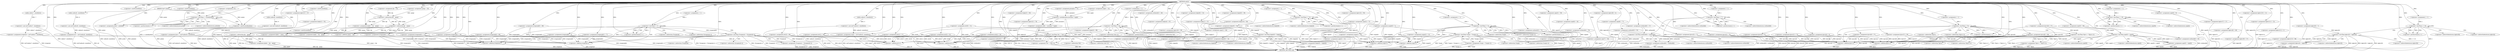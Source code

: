 digraph adiclr {  
"7747632510958171688" [label = "(METHOD,adiclr)" ]
"7747632510958172350" [label = "(METHOD_RETURN,void)" ]
"7747632510958171689" [label = "(PARAM,char* judulz)" ]
"7747632510958171696" [label = "(<operator>.assignment,lcwgenuk = (int*)calloc(7, sizeof(int)))" ]
"7747632510958171698" [label = "(<operator>.cast,(int*)calloc(7, sizeof(int)))" ]
"7747632510958171700" [label = "(calloc,calloc(7, sizeof(int)))" ]
"7747632510958171702" [label = "(<operator>.sizeOf,sizeof(int))" ]
"7747632510958171706" [label = "(<operator>.assignment,lcwgenuk[0] = 69)" ]
"7747632510958171711" [label = "(<operator>.assignment,elv = (int*)calloc(6, sizeof(int)))" ]
"7747632510958171713" [label = "(<operator>.cast,(int*)calloc(6, sizeof(int)))" ]
"7747632510958171715" [label = "(calloc,calloc(6, sizeof(int)))" ]
"7747632510958171717" [label = "(<operator>.sizeOf,sizeof(int))" ]
"7747632510958171719" [label = "(<operator>.assignment,elv[0] = 21)" ]
"7747632510958171725" [label = "(<operator>.assignment,i=0)" ]
"7747632510958171728" [label = "(<operator>.lessThan,i < sizeof(judulz))" ]
"7747632510958171730" [label = "(<operator>.sizeOf,sizeof(judulz))" ]
"7747632510958171732" [label = "(<operator>.postIncrement,i++)" ]
"7747632510958171735" [label = "(<operator>.assignment,jrsi[i] = judulz[i])" ]
"7747632510958171742" [label = "(<operator>.assignment,bjzvs = (int*)calloc(9, sizeof(int)))" ]
"7747632510958171744" [label = "(<operator>.cast,(int*)calloc(9, sizeof(int)))" ]
"7747632510958171746" [label = "(calloc,calloc(9, sizeof(int)))" ]
"7747632510958171748" [label = "(<operator>.sizeOf,sizeof(int))" ]
"7747632510958171750" [label = "(<operator>.assignment,cqm[0] = 60)" ]
"7747632510958171756" [label = "(<operator>.assignment,jnsytpwz = 72)" ]
"7747632510958171759" [label = "(<operator>.assignment,elv[1] = 85)" ]
"7747632510958171764" [label = "(<operator>.assignment,lcwgenuk[1] = 44)" ]
"7747632510958171769" [label = "(<operator>.assignment,lcwgenuk[2] = 57)" ]
"7747632510958171776" [label = "(<operator>.assignment,wyllmcb[0] = 57)" ]
"7747632510958171782" [label = "(<operator>.assignment,iky = 55)" ]
"7747632510958171786" [label = "(<operator>.assignment,fzqby[0] = 30)" ]
"7747632510958171792" [label = "(<operator>.assignment,spnqr = 26)" ]
"7747632510958171795" [label = "(<operator>.assignment,bgbcv[0] = 7)" ]
"7747632510958171801" [label = "(<operator>.assignment,lcwgenuk[3] = 91)" ]
"7747632510958171806" [label = "(<operator>.assignment,bgbcv[1] = 47)" ]
"7747632510958171811" [label = "(<operator>.assignment,fzqby[1] = 91)" ]
"7747632510958171816" [label = "(<operator>.assignment,xuqio = (int*)calloc(3, sizeof(int)))" ]
"7747632510958171818" [label = "(<operator>.cast,(int*)calloc(3, sizeof(int)))" ]
"7747632510958171820" [label = "(calloc,calloc(3, sizeof(int)))" ]
"7747632510958171822" [label = "(<operator>.sizeOf,sizeof(int))" ]
"7747632510958171824" [label = "(<operator>.assignment,elv[2] = 17)" ]
"7747632510958171829" [label = "(<operator>.assignment,lcwgenuk[4] = 60)" ]
"7747632510958171834" [label = "(<operator>.assignment,lcwgenuk[5] = 77)" ]
"7747632510958171839" [label = "(<operator>.assignment,elv[3] = 80)" ]
"7747632510958171844" [label = "(<operator>.assignment,bjzvs[0] = 57)" ]
"7747632510958171849" [label = "(<operator>.assignment,bjlafo = iky - spnqr)" ]
"7747632510958171851" [label = "(<operator>.subtraction,iky - spnqr)" ]
"7747632510958171854" [label = "(<operator>.assignment,xuqio[0] = 7)" ]
"7747632510958171859" [label = "(<operator>.assignment,bjlafo = iky - spnqr)" ]
"7747632510958171861" [label = "(<operator>.subtraction,iky - spnqr)" ]
"7747632510958171864" [label = "(<operator>.assignment,wyllmcb[1] = 28)" ]
"7747632510958171869" [label = "(<operator>.assignment,fzqby[2] = 83)" ]
"7747632510958171874" [label = "(<operator>.assignment,bgbcv[2] = 79)" ]
"7747632510958171880" [label = "(<operator>.assignment,mgds = 14)" ]
"7747632510958171883" [label = "(<operator>.assignment,fzqby[3] = 86)" ]
"7747632510958171888" [label = "(<operator>.assignment,bjzvs[1] = 73)" ]
"7747632510958171893" [label = "(<operator>.assignment,bgbcv[3] = 40)" ]
"7747632510958171898" [label = "(<operator>.assignment,wyllmcb[2] = 40)" ]
"7747632510958171903" [label = "(<operator>.assignment,elv[4] = 18)" ]
"7747632510958171908" [label = "(<operator>.assignment,fzqby[4] = 87)" ]
"7747632510958171913" [label = "(<operator>.assignment,bgbcv[4] = 58)" ]
"7747632510958171918" [label = "(<operator>.assignment,bjzvs[2] = 6)" ]
"7747632510958171923" [label = "(<operator>.assignment,fzqby[5] = 30)" ]
"7747632510958171928" [label = "(<operator>.assignment,fzqby[6] = 55)" ]
"7747632510958171933" [label = "(<operator>.assignment,fzqby[7] = 37)" ]
"7747632510958171938" [label = "(<operator>.assignment,cqm[1] = 80)" ]
"7747632510958171943" [label = "(<operator>.assignment,xuqio[1] = 92)" ]
"7747632510958171948" [label = "(<operator>.assignment,lcwgenuk[6] = 4)" ]
"7747632510958171953" [label = "(<operator>.assignment,fzqby[8] = 16)" ]
"7747632510958171958" [label = "(<operator>.assignment,bjlafo = spnqr + iky)" ]
"7747632510958171960" [label = "(<operator>.addition,spnqr + iky)" ]
"7747632510958171963" [label = "(<operator>.assignment,fzqby[9] = 59)" ]
"7747632510958171970" [label = "(<operator>.assignment,i = 1)" ]
"7747632510958171973" [label = "(<operator>.lessThan,i < 7)" ]
"7747632510958171976" [label = "(<operator>.postIncrement,i++)" ]
"7747632510958171980" [label = "(<operator>.lessThan,*lcwgenuk < *(lcwgenuk+i))" ]
"7747632510958171984" [label = "(<operator>.addition,lcwgenuk+i)" ]
"7747632510958171988" [label = "(<operator>.assignment,*lcwgenuk = *(lcwgenuk+i))" ]
"7747632510958171992" [label = "(<operator>.addition,lcwgenuk+i)" ]
"7747632510958171995" [label = "(<operator>.assignment,fzqby[10] = 84)" ]
"7747632510958172000" [label = "(<operator>.assignment,elv[5] = 41)" ]
"7747632510958172005" [label = "(<operator>.assignment,bjzvs[3] = 77)" ]
"7747632510958172010" [label = "(<operator>.assignment,fzqby[11] = 83)" ]
"7747632510958172017" [label = "(<operator>.assignment,i = 1)" ]
"7747632510958172020" [label = "(<operator>.lessThan,i < 12)" ]
"7747632510958172023" [label = "(<operator>.postIncrement,i++)" ]
"7747632510958172027" [label = "(<operator>.lessThan,fzqby[0] < fzqby[i])" ]
"7747632510958172035" [label = "(<operator>.assignment,fzqby[0] = fzqby[i])" ]
"7747632510958172042" [label = "(<operator>.assignment,cqm[2] = 21)" ]
"7747632510958172049" [label = "(<operator>.assignment,i = 1)" ]
"7747632510958172052" [label = "(<operator>.lessThan,i < 6)" ]
"7747632510958172055" [label = "(<operator>.postIncrement,i++)" ]
"7747632510958172059" [label = "(<operator>.lessThan,*elv < *(elv+i))" ]
"7747632510958172063" [label = "(<operator>.addition,elv+i)" ]
"7747632510958172067" [label = "(<operator>.assignment,*elv = *(elv+i))" ]
"7747632510958172071" [label = "(<operator>.addition,elv+i)" ]
"7747632510958172074" [label = "(<operator>.assignment,bgbcv[5] = 95)" ]
"7747632510958172079" [label = "(<operator>.assignment,cqm[3] = 72)" ]
"7747632510958172084" [label = "(<operator>.assignment,xuqio[2] = 15)" ]
"7747632510958172090" [label = "(<operator>.assignment,bjlafo = iky - spnqr)" ]
"7747632510958172092" [label = "(<operator>.subtraction,iky - spnqr)" ]
"7747632510958172095" [label = "(<operator>.assignment,wyllmcb[3] = 72)" ]
"7747632510958172100" [label = "(<operator>.assignment,cqm[4] = 92)" ]
"7747632510958172105" [label = "(<operator>.assignment,iefbs = jnsytpwz * mgds)" ]
"7747632510958172107" [label = "(<operator>.multiplication,jnsytpwz * mgds)" ]
"7747632510958172110" [label = "(<operator>.assignment,cqm[5] = 39)" ]
"7747632510958172115" [label = "(<operator>.assignment,cqm[6] = 16)" ]
"7747632510958172120" [label = "(<operator>.assignment,wyllmcb[4] = 76)" ]
"7747632510958172127" [label = "(<operator>.assignment,i = 1)" ]
"7747632510958172130" [label = "(<operator>.lessThan,i < 3)" ]
"7747632510958172133" [label = "(<operator>.postIncrement,i++)" ]
"7747632510958172137" [label = "(<operator>.lessThan,*xuqio < *(xuqio+i))" ]
"7747632510958172141" [label = "(<operator>.addition,xuqio+i)" ]
"7747632510958172145" [label = "(<operator>.assignment,*xuqio = *(xuqio+i))" ]
"7747632510958172149" [label = "(<operator>.addition,xuqio+i)" ]
"7747632510958172152" [label = "(<operator>.assignment,bjzvs[4] = 4)" ]
"7747632510958172157" [label = "(<operator>.assignment,cqm[7] = 36)" ]
"7747632510958172162" [label = "(<operator>.assignment,bgbcv[6] = 4)" ]
"7747632510958172167" [label = "(<operator>.assignment,cqm[8] = 77)" ]
"7747632510958172172" [label = "(<operator>.assignment,wyllmcb[5] = 35)" ]
"7747632510958172177" [label = "(<operator>.assignment,bjzvs[5] = 70)" ]
"7747632510958172182" [label = "(<operator>.assignment,wyllmcb[6] = 20)" ]
"7747632510958172187" [label = "(<operator>.assignment,cqm[9] = 8)" ]
"7747632510958172192" [label = "(<operator>.assignment,bjzvs[6] = 27)" ]
"7747632510958172197" [label = "(<operator>.assignment,bjzvs[7] = 30)" ]
"7747632510958172204" [label = "(<operator>.assignment,i = 1)" ]
"7747632510958172207" [label = "(<operator>.lessThan,i < 7)" ]
"7747632510958172210" [label = "(<operator>.postIncrement,i++)" ]
"7747632510958172214" [label = "(<operator>.lessThan,wyllmcb[0] < wyllmcb[i])" ]
"7747632510958172222" [label = "(<operator>.assignment,wyllmcb[0] = wyllmcb[i])" ]
"7747632510958172229" [label = "(<operator>.assignment,bgbcv[7] = 17)" ]
"7747632510958172234" [label = "(<operator>.assignment,bjzvs[8] = 69)" ]
"7747632510958172241" [label = "(<operator>.assignment,i = 1)" ]
"7747632510958172244" [label = "(<operator>.lessThan,i < 10)" ]
"7747632510958172247" [label = "(<operator>.postIncrement,i++)" ]
"7747632510958172251" [label = "(<operator>.lessThan,cqm[0] < cqm[i])" ]
"7747632510958172259" [label = "(<operator>.assignment,cqm[0] = cqm[i])" ]
"7747632510958172266" [label = "(<operator>.assignment,bgbcv[8] = 49)" ]
"7747632510958172271" [label = "(<operator>.assignment,bgbcv[9] = 57)" ]
"7747632510958172276" [label = "(<operator>.assignment,bgbcv[10] = 11)" ]
"7747632510958172281" [label = "(<operator>.assignment,bgbcv[11] = 22)" ]
"7747632510958172286" [label = "(<operator>.assignment,bgbcv[12] = 2)" ]
"7747632510958172293" [label = "(<operator>.assignment,i = 1)" ]
"7747632510958172296" [label = "(<operator>.lessThan,i < 9)" ]
"7747632510958172299" [label = "(<operator>.postIncrement,i++)" ]
"7747632510958172303" [label = "(<operator>.lessThan,*bjzvs < *(bjzvs+i))" ]
"7747632510958172307" [label = "(<operator>.addition,bjzvs+i)" ]
"7747632510958172311" [label = "(<operator>.assignment,*bjzvs = *(bjzvs+i))" ]
"7747632510958172315" [label = "(<operator>.addition,bjzvs+i)" ]
"7747632510958172318" [label = "(<operator>.assignment,bgbcv[13] = 98)" ]
"7747632510958172325" [label = "(<operator>.assignment,i = 1)" ]
"7747632510958172328" [label = "(<operator>.lessThan,i < 14)" ]
"7747632510958172331" [label = "(<operator>.postIncrement,i++)" ]
"7747632510958172335" [label = "(<operator>.lessThan,bgbcv[0] < bgbcv[i])" ]
"7747632510958172343" [label = "(<operator>.assignment,bgbcv[0] = bgbcv[i])" ]
"7747632510958171736" [label = "(<operator>.indirectIndexAccess,jrsi[i])" ]
"7747632510958171739" [label = "(<operator>.indirectIndexAccess,judulz[i])" ]
"7747632510958171981" [label = "(<operator>.indirection,*lcwgenuk)" ]
"7747632510958171983" [label = "(<operator>.indirection,*(lcwgenuk+i))" ]
"7747632510958171989" [label = "(<operator>.indirection,*lcwgenuk)" ]
"7747632510958171991" [label = "(<operator>.indirection,*(lcwgenuk+i))" ]
"7747632510958172028" [label = "(<operator>.indirectIndexAccess,fzqby[0])" ]
"7747632510958172031" [label = "(<operator>.indirectIndexAccess,fzqby[i])" ]
"7747632510958172036" [label = "(<operator>.indirectIndexAccess,fzqby[0])" ]
"7747632510958172039" [label = "(<operator>.indirectIndexAccess,fzqby[i])" ]
"7747632510958172060" [label = "(<operator>.indirection,*elv)" ]
"7747632510958172062" [label = "(<operator>.indirection,*(elv+i))" ]
"7747632510958172068" [label = "(<operator>.indirection,*elv)" ]
"7747632510958172070" [label = "(<operator>.indirection,*(elv+i))" ]
"7747632510958172138" [label = "(<operator>.indirection,*xuqio)" ]
"7747632510958172140" [label = "(<operator>.indirection,*(xuqio+i))" ]
"7747632510958172146" [label = "(<operator>.indirection,*xuqio)" ]
"7747632510958172148" [label = "(<operator>.indirection,*(xuqio+i))" ]
"7747632510958172215" [label = "(<operator>.indirectIndexAccess,wyllmcb[0])" ]
"7747632510958172218" [label = "(<operator>.indirectIndexAccess,wyllmcb[i])" ]
"7747632510958172223" [label = "(<operator>.indirectIndexAccess,wyllmcb[0])" ]
"7747632510958172226" [label = "(<operator>.indirectIndexAccess,wyllmcb[i])" ]
"7747632510958172252" [label = "(<operator>.indirectIndexAccess,cqm[0])" ]
"7747632510958172255" [label = "(<operator>.indirectIndexAccess,cqm[i])" ]
"7747632510958172260" [label = "(<operator>.indirectIndexAccess,cqm[0])" ]
"7747632510958172263" [label = "(<operator>.indirectIndexAccess,cqm[i])" ]
"7747632510958172304" [label = "(<operator>.indirection,*bjzvs)" ]
"7747632510958172306" [label = "(<operator>.indirection,*(bjzvs+i))" ]
"7747632510958172312" [label = "(<operator>.indirection,*bjzvs)" ]
"7747632510958172314" [label = "(<operator>.indirection,*(bjzvs+i))" ]
"7747632510958172336" [label = "(<operator>.indirectIndexAccess,bgbcv[0])" ]
"7747632510958172339" [label = "(<operator>.indirectIndexAccess,bgbcv[i])" ]
"7747632510958172344" [label = "(<operator>.indirectIndexAccess,bgbcv[0])" ]
"7747632510958172347" [label = "(<operator>.indirectIndexAccess,bgbcv[i])" ]
  "7747632510958172343" -> "7747632510958172350"  [ label = "DDG: bgbcv[0]"] 
  "7747632510958171730" -> "7747632510958172350"  [ label = "DDG: judulz"] 
  "7747632510958172090" -> "7747632510958172350"  [ label = "DDG: bjlafo"] 
  "7747632510958171735" -> "7747632510958172350"  [ label = "DDG: jrsi[i]"] 
  "7747632510958171984" -> "7747632510958172350"  [ label = "DDG: lcwgenuk"] 
  "7747632510958172067" -> "7747632510958172350"  [ label = "DDG: *(elv+i)"] 
  "7747632510958171908" -> "7747632510958172350"  [ label = "DDG: fzqby[4]"] 
  "7747632510958172092" -> "7747632510958172350"  [ label = "DDG: spnqr"] 
  "7747632510958172167" -> "7747632510958172350"  [ label = "DDG: cqm[8]"] 
  "7747632510958171801" -> "7747632510958172350"  [ label = "DDG: lcwgenuk[3]"] 
  "7747632510958171786" -> "7747632510958172350"  [ label = "DDG: fzqby[0]"] 
  "7747632510958171948" -> "7747632510958172350"  [ label = "DDG: lcwgenuk[6]"] 
  "7747632510958171864" -> "7747632510958172350"  [ label = "DDG: wyllmcb[1]"] 
  "7747632510958171816" -> "7747632510958172350"  [ label = "DDG: xuqio"] 
  "7747632510958172335" -> "7747632510958172350"  [ label = "DDG: bgbcv[i]"] 
  "7747632510958172335" -> "7747632510958172350"  [ label = "DDG: bgbcv[0] < bgbcv[i]"] 
  "7747632510958172137" -> "7747632510958172350"  [ label = "DDG: *(xuqio+i)"] 
  "7747632510958172182" -> "7747632510958172350"  [ label = "DDG: wyllmcb[6]"] 
  "7747632510958172157" -> "7747632510958172350"  [ label = "DDG: cqm[7]"] 
  "7747632510958172120" -> "7747632510958172350"  [ label = "DDG: wyllmcb[4]"] 
  "7747632510958171696" -> "7747632510958172350"  [ label = "DDG: (int*)calloc(7, sizeof(int))"] 
  "7747632510958171711" -> "7747632510958172350"  [ label = "DDG: (int*)calloc(6, sizeof(int))"] 
  "7747632510958171824" -> "7747632510958172350"  [ label = "DDG: elv[2]"] 
  "7747632510958172137" -> "7747632510958172350"  [ label = "DDG: *xuqio"] 
  "7747632510958171818" -> "7747632510958172350"  [ label = "DDG: calloc(3, sizeof(int))"] 
  "7747632510958171980" -> "7747632510958172350"  [ label = "DDG: *(lcwgenuk+i)"] 
  "7747632510958172303" -> "7747632510958172350"  [ label = "DDG: *(bjzvs+i)"] 
  "7747632510958172092" -> "7747632510958172350"  [ label = "DDG: iky"] 
  "7747632510958171750" -> "7747632510958172350"  [ label = "DDG: cqm[0]"] 
  "7747632510958172130" -> "7747632510958172350"  [ label = "DDG: i < 3"] 
  "7747632510958172095" -> "7747632510958172350"  [ label = "DDG: wyllmcb[3]"] 
  "7747632510958172187" -> "7747632510958172350"  [ label = "DDG: cqm[9]"] 
  "7747632510958171742" -> "7747632510958172350"  [ label = "DDG: bjzvs"] 
  "7747632510958171913" -> "7747632510958172350"  [ label = "DDG: bgbcv[4]"] 
  "7747632510958172222" -> "7747632510958172350"  [ label = "DDG: wyllmcb[0]"] 
  "7747632510958171854" -> "7747632510958172350"  [ label = "DDG: xuqio[0]"] 
  "7747632510958171928" -> "7747632510958172350"  [ label = "DDG: fzqby[6]"] 
  "7747632510958171706" -> "7747632510958172350"  [ label = "DDG: lcwgenuk[0]"] 
  "7747632510958172105" -> "7747632510958172350"  [ label = "DDG: iefbs"] 
  "7747632510958172052" -> "7747632510958172350"  [ label = "DDG: i < 6"] 
  "7747632510958171816" -> "7747632510958172350"  [ label = "DDG: (int*)calloc(3, sizeof(int))"] 
  "7747632510958172311" -> "7747632510958172350"  [ label = "DDG: *bjzvs"] 
  "7747632510958171764" -> "7747632510958172350"  [ label = "DDG: lcwgenuk[1]"] 
  "7747632510958172214" -> "7747632510958172350"  [ label = "DDG: wyllmcb[0] < wyllmcb[i]"] 
  "7747632510958172027" -> "7747632510958172350"  [ label = "DDG: fzqby[0] < fzqby[i]"] 
  "7747632510958172107" -> "7747632510958172350"  [ label = "DDG: mgds"] 
  "7747632510958172229" -> "7747632510958172350"  [ label = "DDG: bgbcv[7]"] 
  "7747632510958172145" -> "7747632510958172350"  [ label = "DDG: *xuqio"] 
  "7747632510958171980" -> "7747632510958172350"  [ label = "DDG: *lcwgenuk"] 
  "7747632510958172010" -> "7747632510958172350"  [ label = "DDG: fzqby[11]"] 
  "7747632510958172251" -> "7747632510958172350"  [ label = "DDG: cqm[0]"] 
  "7747632510958172059" -> "7747632510958172350"  [ label = "DDG: *elv"] 
  "7747632510958172079" -> "7747632510958172350"  [ label = "DDG: cqm[3]"] 
  "7747632510958172115" -> "7747632510958172350"  [ label = "DDG: cqm[6]"] 
  "7747632510958172276" -> "7747632510958172350"  [ label = "DDG: bgbcv[10]"] 
  "7747632510958171834" -> "7747632510958172350"  [ label = "DDG: lcwgenuk[5]"] 
  "7747632510958171933" -> "7747632510958172350"  [ label = "DDG: fzqby[7]"] 
  "7747632510958172042" -> "7747632510958172350"  [ label = "DDG: cqm[2]"] 
  "7747632510958171735" -> "7747632510958172350"  [ label = "DDG: judulz[i]"] 
  "7747632510958171698" -> "7747632510958172350"  [ label = "DDG: calloc(7, sizeof(int))"] 
  "7747632510958172152" -> "7747632510958172350"  [ label = "DDG: bjzvs[4]"] 
  "7747632510958171963" -> "7747632510958172350"  [ label = "DDG: fzqby[9]"] 
  "7747632510958171769" -> "7747632510958172350"  [ label = "DDG: lcwgenuk[2]"] 
  "7747632510958172177" -> "7747632510958172350"  [ label = "DDG: bjzvs[5]"] 
  "7747632510958171759" -> "7747632510958172350"  [ label = "DDG: elv[1]"] 
  "7747632510958171988" -> "7747632510958172350"  [ label = "DDG: *lcwgenuk"] 
  "7747632510958171918" -> "7747632510958172350"  [ label = "DDG: bjzvs[2]"] 
  "7747632510958172059" -> "7747632510958172350"  [ label = "DDG: *(elv+i)"] 
  "7747632510958172296" -> "7747632510958172350"  [ label = "DDG: i < 9"] 
  "7747632510958172137" -> "7747632510958172350"  [ label = "DDG: *xuqio < *(xuqio+i)"] 
  "7747632510958171744" -> "7747632510958172350"  [ label = "DDG: calloc(9, sizeof(int))"] 
  "7747632510958172244" -> "7747632510958172350"  [ label = "DDG: i < 10"] 
  "7747632510958171958" -> "7747632510958172350"  [ label = "DDG: spnqr + iky"] 
  "7747632510958171711" -> "7747632510958172350"  [ label = "DDG: elv"] 
  "7747632510958171943" -> "7747632510958172350"  [ label = "DDG: xuqio[1]"] 
  "7747632510958171806" -> "7747632510958172350"  [ label = "DDG: bgbcv[1]"] 
  "7747632510958172271" -> "7747632510958172350"  [ label = "DDG: bgbcv[9]"] 
  "7747632510958171923" -> "7747632510958172350"  [ label = "DDG: fzqby[5]"] 
  "7747632510958172328" -> "7747632510958172350"  [ label = "DDG: i"] 
  "7747632510958172005" -> "7747632510958172350"  [ label = "DDG: bjzvs[3]"] 
  "7747632510958172259" -> "7747632510958172350"  [ label = "DDG: cqm[i]"] 
  "7747632510958171888" -> "7747632510958172350"  [ label = "DDG: bjzvs[1]"] 
  "7747632510958172059" -> "7747632510958172350"  [ label = "DDG: *elv < *(elv+i)"] 
  "7747632510958171719" -> "7747632510958172350"  [ label = "DDG: elv[0]"] 
  "7747632510958172020" -> "7747632510958172350"  [ label = "DDG: i < 12"] 
  "7747632510958172107" -> "7747632510958172350"  [ label = "DDG: jnsytpwz"] 
  "7747632510958171953" -> "7747632510958172350"  [ label = "DDG: fzqby[8]"] 
  "7747632510958171728" -> "7747632510958172350"  [ label = "DDG: i < sizeof(judulz)"] 
  "7747632510958171795" -> "7747632510958172350"  [ label = "DDG: bgbcv[0]"] 
  "7747632510958171980" -> "7747632510958172350"  [ label = "DDG: *lcwgenuk < *(lcwgenuk+i)"] 
  "7747632510958172197" -> "7747632510958172350"  [ label = "DDG: bjzvs[7]"] 
  "7747632510958172192" -> "7747632510958172350"  [ label = "DDG: bjzvs[6]"] 
  "7747632510958171869" -> "7747632510958172350"  [ label = "DDG: fzqby[2]"] 
  "7747632510958172311" -> "7747632510958172350"  [ label = "DDG: *(bjzvs+i)"] 
  "7747632510958172035" -> "7747632510958172350"  [ label = "DDG: fzqby[0]"] 
  "7747632510958171844" -> "7747632510958172350"  [ label = "DDG: bjzvs[0]"] 
  "7747632510958172149" -> "7747632510958172350"  [ label = "DDG: xuqio"] 
  "7747632510958171938" -> "7747632510958172350"  [ label = "DDG: cqm[1]"] 
  "7747632510958172207" -> "7747632510958172350"  [ label = "DDG: i < 7"] 
  "7747632510958171903" -> "7747632510958172350"  [ label = "DDG: elv[4]"] 
  "7747632510958171992" -> "7747632510958172350"  [ label = "DDG: lcwgenuk"] 
  "7747632510958172145" -> "7747632510958172350"  [ label = "DDG: *(xuqio+i)"] 
  "7747632510958172214" -> "7747632510958172350"  [ label = "DDG: wyllmcb[0]"] 
  "7747632510958172067" -> "7747632510958172350"  [ label = "DDG: *elv"] 
  "7747632510958172281" -> "7747632510958172350"  [ label = "DDG: bgbcv[11]"] 
  "7747632510958172259" -> "7747632510958172350"  [ label = "DDG: cqm[0]"] 
  "7747632510958172000" -> "7747632510958172350"  [ label = "DDG: elv[5]"] 
  "7747632510958172303" -> "7747632510958172350"  [ label = "DDG: *bjzvs < *(bjzvs+i)"] 
  "7747632510958172343" -> "7747632510958172350"  [ label = "DDG: bgbcv[i]"] 
  "7747632510958172328" -> "7747632510958172350"  [ label = "DDG: i < 14"] 
  "7747632510958172266" -> "7747632510958172350"  [ label = "DDG: bgbcv[8]"] 
  "7747632510958172162" -> "7747632510958172350"  [ label = "DDG: bgbcv[6]"] 
  "7747632510958172141" -> "7747632510958172350"  [ label = "DDG: xuqio"] 
  "7747632510958172071" -> "7747632510958172350"  [ label = "DDG: elv"] 
  "7747632510958171839" -> "7747632510958172350"  [ label = "DDG: elv[3]"] 
  "7747632510958172084" -> "7747632510958172350"  [ label = "DDG: xuqio[2]"] 
  "7747632510958172251" -> "7747632510958172350"  [ label = "DDG: cqm[i]"] 
  "7747632510958172172" -> "7747632510958172350"  [ label = "DDG: wyllmcb[5]"] 
  "7747632510958172110" -> "7747632510958172350"  [ label = "DDG: cqm[5]"] 
  "7747632510958171893" -> "7747632510958172350"  [ label = "DDG: bgbcv[3]"] 
  "7747632510958172286" -> "7747632510958172350"  [ label = "DDG: bgbcv[12]"] 
  "7747632510958172090" -> "7747632510958172350"  [ label = "DDG: iky - spnqr"] 
  "7747632510958171898" -> "7747632510958172350"  [ label = "DDG: wyllmcb[2]"] 
  "7747632510958171883" -> "7747632510958172350"  [ label = "DDG: fzqby[3]"] 
  "7747632510958172063" -> "7747632510958172350"  [ label = "DDG: elv"] 
  "7747632510958171822" -> "7747632510958172350"  [ label = "DDG: int"] 
  "7747632510958172307" -> "7747632510958172350"  [ label = "DDG: bjzvs"] 
  "7747632510958171689" -> "7747632510958172350"  [ label = "DDG: judulz"] 
  "7747632510958171696" -> "7747632510958172350"  [ label = "DDG: lcwgenuk"] 
  "7747632510958171713" -> "7747632510958172350"  [ label = "DDG: calloc(6, sizeof(int))"] 
  "7747632510958171874" -> "7747632510958172350"  [ label = "DDG: bgbcv[2]"] 
  "7747632510958171811" -> "7747632510958172350"  [ label = "DDG: fzqby[1]"] 
  "7747632510958172035" -> "7747632510958172350"  [ label = "DDG: fzqby[i]"] 
  "7747632510958172335" -> "7747632510958172350"  [ label = "DDG: bgbcv[0]"] 
  "7747632510958172315" -> "7747632510958172350"  [ label = "DDG: bjzvs"] 
  "7747632510958172251" -> "7747632510958172350"  [ label = "DDG: cqm[0] < cqm[i]"] 
  "7747632510958171742" -> "7747632510958172350"  [ label = "DDG: (int*)calloc(9, sizeof(int))"] 
  "7747632510958172027" -> "7747632510958172350"  [ label = "DDG: fzqby[0]"] 
  "7747632510958172074" -> "7747632510958172350"  [ label = "DDG: bgbcv[5]"] 
  "7747632510958172100" -> "7747632510958172350"  [ label = "DDG: cqm[4]"] 
  "7747632510958171829" -> "7747632510958172350"  [ label = "DDG: lcwgenuk[4]"] 
  "7747632510958172105" -> "7747632510958172350"  [ label = "DDG: jnsytpwz * mgds"] 
  "7747632510958172214" -> "7747632510958172350"  [ label = "DDG: wyllmcb[i]"] 
  "7747632510958172027" -> "7747632510958172350"  [ label = "DDG: fzqby[i]"] 
  "7747632510958172222" -> "7747632510958172350"  [ label = "DDG: wyllmcb[i]"] 
  "7747632510958172234" -> "7747632510958172350"  [ label = "DDG: bjzvs[8]"] 
  "7747632510958172318" -> "7747632510958172350"  [ label = "DDG: bgbcv[13]"] 
  "7747632510958172303" -> "7747632510958172350"  [ label = "DDG: *bjzvs"] 
  "7747632510958171776" -> "7747632510958172350"  [ label = "DDG: wyllmcb[0]"] 
  "7747632510958171988" -> "7747632510958172350"  [ label = "DDG: *(lcwgenuk+i)"] 
  "7747632510958171995" -> "7747632510958172350"  [ label = "DDG: fzqby[10]"] 
  "7747632510958171688" -> "7747632510958171689"  [ label = "DDG: "] 
  "7747632510958171698" -> "7747632510958171696"  [ label = "DDG: calloc(7, sizeof(int))"] 
  "7747632510958171688" -> "7747632510958171696"  [ label = "DDG: "] 
  "7747632510958171700" -> "7747632510958171698"  [ label = "DDG: 7"] 
  "7747632510958171688" -> "7747632510958171700"  [ label = "DDG: "] 
  "7747632510958171688" -> "7747632510958171702"  [ label = "DDG: "] 
  "7747632510958171688" -> "7747632510958171706"  [ label = "DDG: "] 
  "7747632510958171713" -> "7747632510958171711"  [ label = "DDG: calloc(6, sizeof(int))"] 
  "7747632510958171688" -> "7747632510958171711"  [ label = "DDG: "] 
  "7747632510958171715" -> "7747632510958171713"  [ label = "DDG: 6"] 
  "7747632510958171688" -> "7747632510958171715"  [ label = "DDG: "] 
  "7747632510958171688" -> "7747632510958171717"  [ label = "DDG: "] 
  "7747632510958171688" -> "7747632510958171719"  [ label = "DDG: "] 
  "7747632510958171688" -> "7747632510958171725"  [ label = "DDG: "] 
  "7747632510958171732" -> "7747632510958171728"  [ label = "DDG: i"] 
  "7747632510958171725" -> "7747632510958171728"  [ label = "DDG: i"] 
  "7747632510958171688" -> "7747632510958171728"  [ label = "DDG: "] 
  "7747632510958171689" -> "7747632510958171728"  [ label = "DDG: judulz"] 
  "7747632510958171689" -> "7747632510958171730"  [ label = "DDG: judulz"] 
  "7747632510958171688" -> "7747632510958171730"  [ label = "DDG: "] 
  "7747632510958171728" -> "7747632510958171732"  [ label = "DDG: i"] 
  "7747632510958171688" -> "7747632510958171732"  [ label = "DDG: "] 
  "7747632510958171689" -> "7747632510958171735"  [ label = "DDG: judulz"] 
  "7747632510958171688" -> "7747632510958171735"  [ label = "DDG: "] 
  "7747632510958171744" -> "7747632510958171742"  [ label = "DDG: calloc(9, sizeof(int))"] 
  "7747632510958171688" -> "7747632510958171742"  [ label = "DDG: "] 
  "7747632510958171746" -> "7747632510958171744"  [ label = "DDG: 9"] 
  "7747632510958171688" -> "7747632510958171746"  [ label = "DDG: "] 
  "7747632510958171688" -> "7747632510958171748"  [ label = "DDG: "] 
  "7747632510958171688" -> "7747632510958171750"  [ label = "DDG: "] 
  "7747632510958171688" -> "7747632510958171756"  [ label = "DDG: "] 
  "7747632510958171688" -> "7747632510958171759"  [ label = "DDG: "] 
  "7747632510958171688" -> "7747632510958171764"  [ label = "DDG: "] 
  "7747632510958171688" -> "7747632510958171769"  [ label = "DDG: "] 
  "7747632510958171688" -> "7747632510958171776"  [ label = "DDG: "] 
  "7747632510958171688" -> "7747632510958171782"  [ label = "DDG: "] 
  "7747632510958171688" -> "7747632510958171786"  [ label = "DDG: "] 
  "7747632510958171688" -> "7747632510958171792"  [ label = "DDG: "] 
  "7747632510958171688" -> "7747632510958171795"  [ label = "DDG: "] 
  "7747632510958171688" -> "7747632510958171801"  [ label = "DDG: "] 
  "7747632510958171688" -> "7747632510958171806"  [ label = "DDG: "] 
  "7747632510958171688" -> "7747632510958171811"  [ label = "DDG: "] 
  "7747632510958171818" -> "7747632510958171816"  [ label = "DDG: calloc(3, sizeof(int))"] 
  "7747632510958171688" -> "7747632510958171816"  [ label = "DDG: "] 
  "7747632510958171820" -> "7747632510958171818"  [ label = "DDG: 3"] 
  "7747632510958171688" -> "7747632510958171820"  [ label = "DDG: "] 
  "7747632510958171688" -> "7747632510958171822"  [ label = "DDG: "] 
  "7747632510958171688" -> "7747632510958171824"  [ label = "DDG: "] 
  "7747632510958171688" -> "7747632510958171829"  [ label = "DDG: "] 
  "7747632510958171688" -> "7747632510958171834"  [ label = "DDG: "] 
  "7747632510958171688" -> "7747632510958171839"  [ label = "DDG: "] 
  "7747632510958171688" -> "7747632510958171844"  [ label = "DDG: "] 
  "7747632510958171851" -> "7747632510958171849"  [ label = "DDG: iky"] 
  "7747632510958171851" -> "7747632510958171849"  [ label = "DDG: spnqr"] 
  "7747632510958171688" -> "7747632510958171849"  [ label = "DDG: "] 
  "7747632510958171782" -> "7747632510958171851"  [ label = "DDG: iky"] 
  "7747632510958171688" -> "7747632510958171851"  [ label = "DDG: "] 
  "7747632510958171792" -> "7747632510958171851"  [ label = "DDG: spnqr"] 
  "7747632510958171688" -> "7747632510958171854"  [ label = "DDG: "] 
  "7747632510958171861" -> "7747632510958171859"  [ label = "DDG: iky"] 
  "7747632510958171861" -> "7747632510958171859"  [ label = "DDG: spnqr"] 
  "7747632510958171688" -> "7747632510958171859"  [ label = "DDG: "] 
  "7747632510958171851" -> "7747632510958171861"  [ label = "DDG: iky"] 
  "7747632510958171688" -> "7747632510958171861"  [ label = "DDG: "] 
  "7747632510958171851" -> "7747632510958171861"  [ label = "DDG: spnqr"] 
  "7747632510958171688" -> "7747632510958171864"  [ label = "DDG: "] 
  "7747632510958171688" -> "7747632510958171869"  [ label = "DDG: "] 
  "7747632510958171688" -> "7747632510958171874"  [ label = "DDG: "] 
  "7747632510958171688" -> "7747632510958171880"  [ label = "DDG: "] 
  "7747632510958171688" -> "7747632510958171883"  [ label = "DDG: "] 
  "7747632510958171688" -> "7747632510958171888"  [ label = "DDG: "] 
  "7747632510958171688" -> "7747632510958171893"  [ label = "DDG: "] 
  "7747632510958171688" -> "7747632510958171898"  [ label = "DDG: "] 
  "7747632510958171688" -> "7747632510958171903"  [ label = "DDG: "] 
  "7747632510958171688" -> "7747632510958171908"  [ label = "DDG: "] 
  "7747632510958171688" -> "7747632510958171913"  [ label = "DDG: "] 
  "7747632510958171688" -> "7747632510958171918"  [ label = "DDG: "] 
  "7747632510958171688" -> "7747632510958171923"  [ label = "DDG: "] 
  "7747632510958171688" -> "7747632510958171928"  [ label = "DDG: "] 
  "7747632510958171688" -> "7747632510958171933"  [ label = "DDG: "] 
  "7747632510958171688" -> "7747632510958171938"  [ label = "DDG: "] 
  "7747632510958171688" -> "7747632510958171943"  [ label = "DDG: "] 
  "7747632510958171688" -> "7747632510958171948"  [ label = "DDG: "] 
  "7747632510958171688" -> "7747632510958171953"  [ label = "DDG: "] 
  "7747632510958171861" -> "7747632510958171958"  [ label = "DDG: spnqr"] 
  "7747632510958171688" -> "7747632510958171958"  [ label = "DDG: "] 
  "7747632510958171861" -> "7747632510958171958"  [ label = "DDG: iky"] 
  "7747632510958171861" -> "7747632510958171960"  [ label = "DDG: spnqr"] 
  "7747632510958171688" -> "7747632510958171960"  [ label = "DDG: "] 
  "7747632510958171861" -> "7747632510958171960"  [ label = "DDG: iky"] 
  "7747632510958171688" -> "7747632510958171963"  [ label = "DDG: "] 
  "7747632510958171688" -> "7747632510958171970"  [ label = "DDG: "] 
  "7747632510958171976" -> "7747632510958171973"  [ label = "DDG: i"] 
  "7747632510958171970" -> "7747632510958171973"  [ label = "DDG: i"] 
  "7747632510958171688" -> "7747632510958171973"  [ label = "DDG: "] 
  "7747632510958171688" -> "7747632510958171976"  [ label = "DDG: "] 
  "7747632510958171973" -> "7747632510958171976"  [ label = "DDG: i"] 
  "7747632510958171706" -> "7747632510958171980"  [ label = "DDG: lcwgenuk[0]"] 
  "7747632510958171988" -> "7747632510958171980"  [ label = "DDG: *lcwgenuk"] 
  "7747632510958171706" -> "7747632510958171984"  [ label = "DDG: lcwgenuk[0]"] 
  "7747632510958171764" -> "7747632510958171984"  [ label = "DDG: lcwgenuk[1]"] 
  "7747632510958171834" -> "7747632510958171984"  [ label = "DDG: lcwgenuk[5]"] 
  "7747632510958171769" -> "7747632510958171984"  [ label = "DDG: lcwgenuk[2]"] 
  "7747632510958171696" -> "7747632510958171984"  [ label = "DDG: lcwgenuk"] 
  "7747632510958171829" -> "7747632510958171984"  [ label = "DDG: lcwgenuk[4]"] 
  "7747632510958171801" -> "7747632510958171984"  [ label = "DDG: lcwgenuk[3]"] 
  "7747632510958171948" -> "7747632510958171984"  [ label = "DDG: lcwgenuk[6]"] 
  "7747632510958171688" -> "7747632510958171984"  [ label = "DDG: "] 
  "7747632510958171973" -> "7747632510958171984"  [ label = "DDG: i"] 
  "7747632510958171980" -> "7747632510958171988"  [ label = "DDG: *(lcwgenuk+i)"] 
  "7747632510958171706" -> "7747632510958171992"  [ label = "DDG: lcwgenuk[0]"] 
  "7747632510958171764" -> "7747632510958171992"  [ label = "DDG: lcwgenuk[1]"] 
  "7747632510958171834" -> "7747632510958171992"  [ label = "DDG: lcwgenuk[5]"] 
  "7747632510958171769" -> "7747632510958171992"  [ label = "DDG: lcwgenuk[2]"] 
  "7747632510958171829" -> "7747632510958171992"  [ label = "DDG: lcwgenuk[4]"] 
  "7747632510958171801" -> "7747632510958171992"  [ label = "DDG: lcwgenuk[3]"] 
  "7747632510958171948" -> "7747632510958171992"  [ label = "DDG: lcwgenuk[6]"] 
  "7747632510958171688" -> "7747632510958171992"  [ label = "DDG: "] 
  "7747632510958171973" -> "7747632510958171992"  [ label = "DDG: i"] 
  "7747632510958171688" -> "7747632510958171995"  [ label = "DDG: "] 
  "7747632510958171688" -> "7747632510958172000"  [ label = "DDG: "] 
  "7747632510958171688" -> "7747632510958172005"  [ label = "DDG: "] 
  "7747632510958171688" -> "7747632510958172010"  [ label = "DDG: "] 
  "7747632510958171688" -> "7747632510958172017"  [ label = "DDG: "] 
  "7747632510958172023" -> "7747632510958172020"  [ label = "DDG: i"] 
  "7747632510958172017" -> "7747632510958172020"  [ label = "DDG: i"] 
  "7747632510958171688" -> "7747632510958172020"  [ label = "DDG: "] 
  "7747632510958172020" -> "7747632510958172023"  [ label = "DDG: i"] 
  "7747632510958171688" -> "7747632510958172023"  [ label = "DDG: "] 
  "7747632510958171786" -> "7747632510958172027"  [ label = "DDG: fzqby[0]"] 
  "7747632510958172035" -> "7747632510958172027"  [ label = "DDG: fzqby[0]"] 
  "7747632510958172027" -> "7747632510958172035"  [ label = "DDG: fzqby[i]"] 
  "7747632510958171688" -> "7747632510958172042"  [ label = "DDG: "] 
  "7747632510958171688" -> "7747632510958172049"  [ label = "DDG: "] 
  "7747632510958172055" -> "7747632510958172052"  [ label = "DDG: i"] 
  "7747632510958172049" -> "7747632510958172052"  [ label = "DDG: i"] 
  "7747632510958171688" -> "7747632510958172052"  [ label = "DDG: "] 
  "7747632510958171688" -> "7747632510958172055"  [ label = "DDG: "] 
  "7747632510958172052" -> "7747632510958172055"  [ label = "DDG: i"] 
  "7747632510958171719" -> "7747632510958172059"  [ label = "DDG: elv[0]"] 
  "7747632510958172067" -> "7747632510958172059"  [ label = "DDG: *elv"] 
  "7747632510958171824" -> "7747632510958172063"  [ label = "DDG: elv[2]"] 
  "7747632510958171759" -> "7747632510958172063"  [ label = "DDG: elv[1]"] 
  "7747632510958171711" -> "7747632510958172063"  [ label = "DDG: elv"] 
  "7747632510958171719" -> "7747632510958172063"  [ label = "DDG: elv[0]"] 
  "7747632510958171903" -> "7747632510958172063"  [ label = "DDG: elv[4]"] 
  "7747632510958172000" -> "7747632510958172063"  [ label = "DDG: elv[5]"] 
  "7747632510958171839" -> "7747632510958172063"  [ label = "DDG: elv[3]"] 
  "7747632510958171688" -> "7747632510958172063"  [ label = "DDG: "] 
  "7747632510958172052" -> "7747632510958172063"  [ label = "DDG: i"] 
  "7747632510958172059" -> "7747632510958172067"  [ label = "DDG: *(elv+i)"] 
  "7747632510958171824" -> "7747632510958172071"  [ label = "DDG: elv[2]"] 
  "7747632510958171759" -> "7747632510958172071"  [ label = "DDG: elv[1]"] 
  "7747632510958171719" -> "7747632510958172071"  [ label = "DDG: elv[0]"] 
  "7747632510958171903" -> "7747632510958172071"  [ label = "DDG: elv[4]"] 
  "7747632510958172000" -> "7747632510958172071"  [ label = "DDG: elv[5]"] 
  "7747632510958171839" -> "7747632510958172071"  [ label = "DDG: elv[3]"] 
  "7747632510958171688" -> "7747632510958172071"  [ label = "DDG: "] 
  "7747632510958172052" -> "7747632510958172071"  [ label = "DDG: i"] 
  "7747632510958171688" -> "7747632510958172074"  [ label = "DDG: "] 
  "7747632510958171688" -> "7747632510958172079"  [ label = "DDG: "] 
  "7747632510958171688" -> "7747632510958172084"  [ label = "DDG: "] 
  "7747632510958172092" -> "7747632510958172090"  [ label = "DDG: iky"] 
  "7747632510958172092" -> "7747632510958172090"  [ label = "DDG: spnqr"] 
  "7747632510958171688" -> "7747632510958172090"  [ label = "DDG: "] 
  "7747632510958171688" -> "7747632510958172092"  [ label = "DDG: "] 
  "7747632510958171861" -> "7747632510958172092"  [ label = "DDG: iky"] 
  "7747632510958171861" -> "7747632510958172092"  [ label = "DDG: spnqr"] 
  "7747632510958171688" -> "7747632510958172095"  [ label = "DDG: "] 
  "7747632510958171688" -> "7747632510958172100"  [ label = "DDG: "] 
  "7747632510958172107" -> "7747632510958172105"  [ label = "DDG: jnsytpwz"] 
  "7747632510958172107" -> "7747632510958172105"  [ label = "DDG: mgds"] 
  "7747632510958171688" -> "7747632510958172105"  [ label = "DDG: "] 
  "7747632510958171756" -> "7747632510958172107"  [ label = "DDG: jnsytpwz"] 
  "7747632510958171688" -> "7747632510958172107"  [ label = "DDG: "] 
  "7747632510958171880" -> "7747632510958172107"  [ label = "DDG: mgds"] 
  "7747632510958171688" -> "7747632510958172110"  [ label = "DDG: "] 
  "7747632510958171688" -> "7747632510958172115"  [ label = "DDG: "] 
  "7747632510958171688" -> "7747632510958172120"  [ label = "DDG: "] 
  "7747632510958171688" -> "7747632510958172127"  [ label = "DDG: "] 
  "7747632510958172133" -> "7747632510958172130"  [ label = "DDG: i"] 
  "7747632510958172127" -> "7747632510958172130"  [ label = "DDG: i"] 
  "7747632510958171688" -> "7747632510958172130"  [ label = "DDG: "] 
  "7747632510958171688" -> "7747632510958172133"  [ label = "DDG: "] 
  "7747632510958172130" -> "7747632510958172133"  [ label = "DDG: i"] 
  "7747632510958171854" -> "7747632510958172137"  [ label = "DDG: xuqio[0]"] 
  "7747632510958172145" -> "7747632510958172137"  [ label = "DDG: *xuqio"] 
  "7747632510958171816" -> "7747632510958172141"  [ label = "DDG: xuqio"] 
  "7747632510958171854" -> "7747632510958172141"  [ label = "DDG: xuqio[0]"] 
  "7747632510958171943" -> "7747632510958172141"  [ label = "DDG: xuqio[1]"] 
  "7747632510958172084" -> "7747632510958172141"  [ label = "DDG: xuqio[2]"] 
  "7747632510958171688" -> "7747632510958172141"  [ label = "DDG: "] 
  "7747632510958172130" -> "7747632510958172141"  [ label = "DDG: i"] 
  "7747632510958172137" -> "7747632510958172145"  [ label = "DDG: *(xuqio+i)"] 
  "7747632510958171854" -> "7747632510958172149"  [ label = "DDG: xuqio[0]"] 
  "7747632510958171943" -> "7747632510958172149"  [ label = "DDG: xuqio[1]"] 
  "7747632510958172084" -> "7747632510958172149"  [ label = "DDG: xuqio[2]"] 
  "7747632510958171688" -> "7747632510958172149"  [ label = "DDG: "] 
  "7747632510958171816" -> "7747632510958172149"  [ label = "DDG: xuqio"] 
  "7747632510958172130" -> "7747632510958172149"  [ label = "DDG: i"] 
  "7747632510958171688" -> "7747632510958172152"  [ label = "DDG: "] 
  "7747632510958171688" -> "7747632510958172157"  [ label = "DDG: "] 
  "7747632510958171688" -> "7747632510958172162"  [ label = "DDG: "] 
  "7747632510958171688" -> "7747632510958172167"  [ label = "DDG: "] 
  "7747632510958171688" -> "7747632510958172172"  [ label = "DDG: "] 
  "7747632510958171688" -> "7747632510958172177"  [ label = "DDG: "] 
  "7747632510958171688" -> "7747632510958172182"  [ label = "DDG: "] 
  "7747632510958171688" -> "7747632510958172187"  [ label = "DDG: "] 
  "7747632510958171688" -> "7747632510958172192"  [ label = "DDG: "] 
  "7747632510958171688" -> "7747632510958172197"  [ label = "DDG: "] 
  "7747632510958171688" -> "7747632510958172204"  [ label = "DDG: "] 
  "7747632510958172210" -> "7747632510958172207"  [ label = "DDG: i"] 
  "7747632510958172204" -> "7747632510958172207"  [ label = "DDG: i"] 
  "7747632510958171688" -> "7747632510958172207"  [ label = "DDG: "] 
  "7747632510958172207" -> "7747632510958172210"  [ label = "DDG: i"] 
  "7747632510958171688" -> "7747632510958172210"  [ label = "DDG: "] 
  "7747632510958172222" -> "7747632510958172214"  [ label = "DDG: wyllmcb[0]"] 
  "7747632510958171776" -> "7747632510958172214"  [ label = "DDG: wyllmcb[0]"] 
  "7747632510958172214" -> "7747632510958172222"  [ label = "DDG: wyllmcb[i]"] 
  "7747632510958171688" -> "7747632510958172229"  [ label = "DDG: "] 
  "7747632510958171688" -> "7747632510958172234"  [ label = "DDG: "] 
  "7747632510958171688" -> "7747632510958172241"  [ label = "DDG: "] 
  "7747632510958172241" -> "7747632510958172244"  [ label = "DDG: i"] 
  "7747632510958172247" -> "7747632510958172244"  [ label = "DDG: i"] 
  "7747632510958171688" -> "7747632510958172244"  [ label = "DDG: "] 
  "7747632510958172244" -> "7747632510958172247"  [ label = "DDG: i"] 
  "7747632510958171688" -> "7747632510958172247"  [ label = "DDG: "] 
  "7747632510958171750" -> "7747632510958172251"  [ label = "DDG: cqm[0]"] 
  "7747632510958172259" -> "7747632510958172251"  [ label = "DDG: cqm[0]"] 
  "7747632510958172251" -> "7747632510958172259"  [ label = "DDG: cqm[i]"] 
  "7747632510958171688" -> "7747632510958172266"  [ label = "DDG: "] 
  "7747632510958171688" -> "7747632510958172271"  [ label = "DDG: "] 
  "7747632510958171688" -> "7747632510958172276"  [ label = "DDG: "] 
  "7747632510958171688" -> "7747632510958172281"  [ label = "DDG: "] 
  "7747632510958171688" -> "7747632510958172286"  [ label = "DDG: "] 
  "7747632510958171688" -> "7747632510958172293"  [ label = "DDG: "] 
  "7747632510958172299" -> "7747632510958172296"  [ label = "DDG: i"] 
  "7747632510958172293" -> "7747632510958172296"  [ label = "DDG: i"] 
  "7747632510958171688" -> "7747632510958172296"  [ label = "DDG: "] 
  "7747632510958171688" -> "7747632510958172299"  [ label = "DDG: "] 
  "7747632510958172296" -> "7747632510958172299"  [ label = "DDG: i"] 
  "7747632510958172311" -> "7747632510958172303"  [ label = "DDG: *bjzvs"] 
  "7747632510958171844" -> "7747632510958172303"  [ label = "DDG: bjzvs[0]"] 
  "7747632510958171742" -> "7747632510958172307"  [ label = "DDG: bjzvs"] 
  "7747632510958172152" -> "7747632510958172307"  [ label = "DDG: bjzvs[4]"] 
  "7747632510958172177" -> "7747632510958172307"  [ label = "DDG: bjzvs[5]"] 
  "7747632510958171918" -> "7747632510958172307"  [ label = "DDG: bjzvs[2]"] 
  "7747632510958172234" -> "7747632510958172307"  [ label = "DDG: bjzvs[8]"] 
  "7747632510958172005" -> "7747632510958172307"  [ label = "DDG: bjzvs[3]"] 
  "7747632510958171888" -> "7747632510958172307"  [ label = "DDG: bjzvs[1]"] 
  "7747632510958172197" -> "7747632510958172307"  [ label = "DDG: bjzvs[7]"] 
  "7747632510958172192" -> "7747632510958172307"  [ label = "DDG: bjzvs[6]"] 
  "7747632510958171844" -> "7747632510958172307"  [ label = "DDG: bjzvs[0]"] 
  "7747632510958171688" -> "7747632510958172307"  [ label = "DDG: "] 
  "7747632510958172296" -> "7747632510958172307"  [ label = "DDG: i"] 
  "7747632510958172303" -> "7747632510958172311"  [ label = "DDG: *(bjzvs+i)"] 
  "7747632510958172152" -> "7747632510958172315"  [ label = "DDG: bjzvs[4]"] 
  "7747632510958172177" -> "7747632510958172315"  [ label = "DDG: bjzvs[5]"] 
  "7747632510958171918" -> "7747632510958172315"  [ label = "DDG: bjzvs[2]"] 
  "7747632510958172234" -> "7747632510958172315"  [ label = "DDG: bjzvs[8]"] 
  "7747632510958172005" -> "7747632510958172315"  [ label = "DDG: bjzvs[3]"] 
  "7747632510958171888" -> "7747632510958172315"  [ label = "DDG: bjzvs[1]"] 
  "7747632510958172197" -> "7747632510958172315"  [ label = "DDG: bjzvs[7]"] 
  "7747632510958172192" -> "7747632510958172315"  [ label = "DDG: bjzvs[6]"] 
  "7747632510958171844" -> "7747632510958172315"  [ label = "DDG: bjzvs[0]"] 
  "7747632510958171688" -> "7747632510958172315"  [ label = "DDG: "] 
  "7747632510958172296" -> "7747632510958172315"  [ label = "DDG: i"] 
  "7747632510958171688" -> "7747632510958172318"  [ label = "DDG: "] 
  "7747632510958171688" -> "7747632510958172325"  [ label = "DDG: "] 
  "7747632510958172331" -> "7747632510958172328"  [ label = "DDG: i"] 
  "7747632510958172325" -> "7747632510958172328"  [ label = "DDG: i"] 
  "7747632510958171688" -> "7747632510958172328"  [ label = "DDG: "] 
  "7747632510958172328" -> "7747632510958172331"  [ label = "DDG: i"] 
  "7747632510958171688" -> "7747632510958172331"  [ label = "DDG: "] 
  "7747632510958172343" -> "7747632510958172335"  [ label = "DDG: bgbcv[0]"] 
  "7747632510958171795" -> "7747632510958172335"  [ label = "DDG: bgbcv[0]"] 
  "7747632510958172335" -> "7747632510958172343"  [ label = "DDG: bgbcv[i]"] 
  "7747632510958171728" -> "7747632510958171730"  [ label = "CDG: "] 
  "7747632510958171728" -> "7747632510958171732"  [ label = "CDG: "] 
  "7747632510958171728" -> "7747632510958171735"  [ label = "CDG: "] 
  "7747632510958171728" -> "7747632510958171739"  [ label = "CDG: "] 
  "7747632510958171728" -> "7747632510958171728"  [ label = "CDG: "] 
  "7747632510958171728" -> "7747632510958171736"  [ label = "CDG: "] 
  "7747632510958171973" -> "7747632510958171976"  [ label = "CDG: "] 
  "7747632510958171973" -> "7747632510958171984"  [ label = "CDG: "] 
  "7747632510958171973" -> "7747632510958171973"  [ label = "CDG: "] 
  "7747632510958171973" -> "7747632510958171980"  [ label = "CDG: "] 
  "7747632510958171973" -> "7747632510958171981"  [ label = "CDG: "] 
  "7747632510958171973" -> "7747632510958171983"  [ label = "CDG: "] 
  "7747632510958171980" -> "7747632510958171988"  [ label = "CDG: "] 
  "7747632510958171980" -> "7747632510958171989"  [ label = "CDG: "] 
  "7747632510958171980" -> "7747632510958171991"  [ label = "CDG: "] 
  "7747632510958171980" -> "7747632510958171992"  [ label = "CDG: "] 
  "7747632510958172020" -> "7747632510958172020"  [ label = "CDG: "] 
  "7747632510958172020" -> "7747632510958172023"  [ label = "CDG: "] 
  "7747632510958172020" -> "7747632510958172027"  [ label = "CDG: "] 
  "7747632510958172020" -> "7747632510958172028"  [ label = "CDG: "] 
  "7747632510958172020" -> "7747632510958172031"  [ label = "CDG: "] 
  "7747632510958172027" -> "7747632510958172035"  [ label = "CDG: "] 
  "7747632510958172027" -> "7747632510958172036"  [ label = "CDG: "] 
  "7747632510958172027" -> "7747632510958172039"  [ label = "CDG: "] 
  "7747632510958172052" -> "7747632510958172052"  [ label = "CDG: "] 
  "7747632510958172052" -> "7747632510958172055"  [ label = "CDG: "] 
  "7747632510958172052" -> "7747632510958172059"  [ label = "CDG: "] 
  "7747632510958172052" -> "7747632510958172060"  [ label = "CDG: "] 
  "7747632510958172052" -> "7747632510958172062"  [ label = "CDG: "] 
  "7747632510958172052" -> "7747632510958172063"  [ label = "CDG: "] 
  "7747632510958172059" -> "7747632510958172067"  [ label = "CDG: "] 
  "7747632510958172059" -> "7747632510958172068"  [ label = "CDG: "] 
  "7747632510958172059" -> "7747632510958172070"  [ label = "CDG: "] 
  "7747632510958172059" -> "7747632510958172071"  [ label = "CDG: "] 
  "7747632510958172130" -> "7747632510958172130"  [ label = "CDG: "] 
  "7747632510958172130" -> "7747632510958172133"  [ label = "CDG: "] 
  "7747632510958172130" -> "7747632510958172137"  [ label = "CDG: "] 
  "7747632510958172130" -> "7747632510958172138"  [ label = "CDG: "] 
  "7747632510958172130" -> "7747632510958172140"  [ label = "CDG: "] 
  "7747632510958172130" -> "7747632510958172141"  [ label = "CDG: "] 
  "7747632510958172137" -> "7747632510958172145"  [ label = "CDG: "] 
  "7747632510958172137" -> "7747632510958172146"  [ label = "CDG: "] 
  "7747632510958172137" -> "7747632510958172148"  [ label = "CDG: "] 
  "7747632510958172137" -> "7747632510958172149"  [ label = "CDG: "] 
  "7747632510958172207" -> "7747632510958172210"  [ label = "CDG: "] 
  "7747632510958172207" -> "7747632510958172214"  [ label = "CDG: "] 
  "7747632510958172207" -> "7747632510958172215"  [ label = "CDG: "] 
  "7747632510958172207" -> "7747632510958172218"  [ label = "CDG: "] 
  "7747632510958172207" -> "7747632510958172207"  [ label = "CDG: "] 
  "7747632510958172214" -> "7747632510958172226"  [ label = "CDG: "] 
  "7747632510958172214" -> "7747632510958172222"  [ label = "CDG: "] 
  "7747632510958172214" -> "7747632510958172223"  [ label = "CDG: "] 
  "7747632510958172244" -> "7747632510958172244"  [ label = "CDG: "] 
  "7747632510958172244" -> "7747632510958172247"  [ label = "CDG: "] 
  "7747632510958172244" -> "7747632510958172251"  [ label = "CDG: "] 
  "7747632510958172244" -> "7747632510958172252"  [ label = "CDG: "] 
  "7747632510958172244" -> "7747632510958172255"  [ label = "CDG: "] 
  "7747632510958172251" -> "7747632510958172259"  [ label = "CDG: "] 
  "7747632510958172251" -> "7747632510958172260"  [ label = "CDG: "] 
  "7747632510958172251" -> "7747632510958172263"  [ label = "CDG: "] 
  "7747632510958172296" -> "7747632510958172306"  [ label = "CDG: "] 
  "7747632510958172296" -> "7747632510958172307"  [ label = "CDG: "] 
  "7747632510958172296" -> "7747632510958172296"  [ label = "CDG: "] 
  "7747632510958172296" -> "7747632510958172304"  [ label = "CDG: "] 
  "7747632510958172296" -> "7747632510958172299"  [ label = "CDG: "] 
  "7747632510958172296" -> "7747632510958172303"  [ label = "CDG: "] 
  "7747632510958172303" -> "7747632510958172311"  [ label = "CDG: "] 
  "7747632510958172303" -> "7747632510958172314"  [ label = "CDG: "] 
  "7747632510958172303" -> "7747632510958172315"  [ label = "CDG: "] 
  "7747632510958172303" -> "7747632510958172312"  [ label = "CDG: "] 
  "7747632510958172328" -> "7747632510958172339"  [ label = "CDG: "] 
  "7747632510958172328" -> "7747632510958172328"  [ label = "CDG: "] 
  "7747632510958172328" -> "7747632510958172336"  [ label = "CDG: "] 
  "7747632510958172328" -> "7747632510958172331"  [ label = "CDG: "] 
  "7747632510958172328" -> "7747632510958172335"  [ label = "CDG: "] 
  "7747632510958172335" -> "7747632510958172343"  [ label = "CDG: "] 
  "7747632510958172335" -> "7747632510958172347"  [ label = "CDG: "] 
  "7747632510958172335" -> "7747632510958172344"  [ label = "CDG: "] 
}
